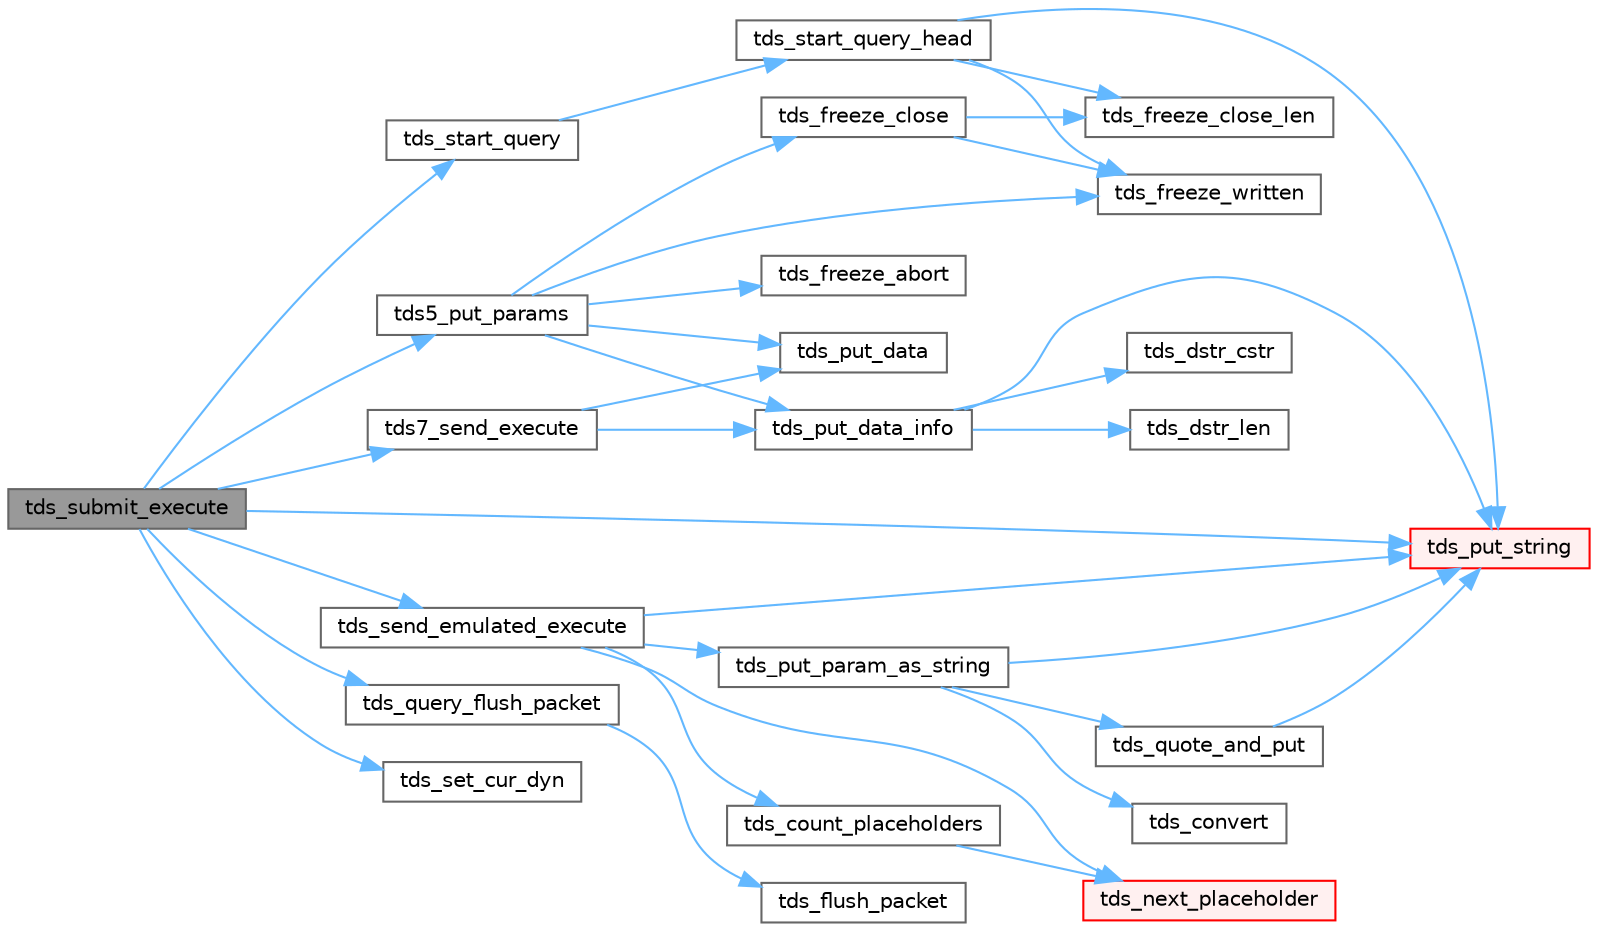 digraph "tds_submit_execute"
{
 // LATEX_PDF_SIZE
  bgcolor="transparent";
  edge [fontname=Helvetica,fontsize=10,labelfontname=Helvetica,labelfontsize=10];
  node [fontname=Helvetica,fontsize=10,shape=box,height=0.2,width=0.4];
  rankdir="LR";
  Node1 [id="Node000001",label="tds_submit_execute",height=0.2,width=0.4,color="gray40", fillcolor="grey60", style="filled", fontcolor="black",tooltip="Sends a previously prepared dynamic statement to the server."];
  Node1 -> Node2 [id="edge1_Node000001_Node000002",color="steelblue1",style="solid",tooltip=" "];
  Node2 [id="Node000002",label="tds5_put_params",height=0.2,width=0.4,color="grey40", fillcolor="white", style="filled",URL="$a00590.html#ga4f1f0a4f77bc4ea1440dfdebc19a157c",tooltip="Send parameters to server."];
  Node2 -> Node3 [id="edge2_Node000002_Node000003",color="steelblue1",style="solid",tooltip=" "];
  Node3 [id="Node000003",label="tds_freeze_abort",height=0.2,width=0.4,color="grey40", fillcolor="white", style="filled",URL="$a00591.html#ga7274d9c5dc75c58bb7d1f1c29e03a73e",tooltip="Discard all data written after the freeze."];
  Node2 -> Node4 [id="edge3_Node000002_Node000004",color="steelblue1",style="solid",tooltip=" "];
  Node4 [id="Node000004",label="tds_freeze_close",height=0.2,width=0.4,color="grey40", fillcolor="white", style="filled",URL="$a00591.html#ga633f62fb8e5310abfa42c02fba9c6500",tooltip="Stop keeping data for this specific freeze."];
  Node4 -> Node5 [id="edge4_Node000004_Node000005",color="steelblue1",style="solid",tooltip=" "];
  Node5 [id="Node000005",label="tds_freeze_close_len",height=0.2,width=0.4,color="grey40", fillcolor="white", style="filled",URL="$a00591.html#ga2660b893ae2bf36fe1b63b354e748bad",tooltip="Stop keeping data for this specific freeze."];
  Node4 -> Node6 [id="edge5_Node000004_Node000006",color="steelblue1",style="solid",tooltip=" "];
  Node6 [id="Node000006",label="tds_freeze_written",height=0.2,width=0.4,color="grey40", fillcolor="white", style="filled",URL="$a00591.html#ga528cc96da09c11bc2930daae64e33e83",tooltip="Compute how many bytes has been written from freeze."];
  Node2 -> Node6 [id="edge6_Node000002_Node000006",color="steelblue1",style="solid",tooltip=" "];
  Node2 -> Node7 [id="edge7_Node000002_Node000007",color="steelblue1",style="solid",tooltip=" "];
  Node7 [id="Node000007",label="tds_put_data",height=0.2,width=0.4,color="grey40", fillcolor="white", style="filled",URL="$a00590.html#ga9fcc0a3932dcad530511395ef8a767fb",tooltip="Write data to wire."];
  Node2 -> Node8 [id="edge8_Node000002_Node000008",color="steelblue1",style="solid",tooltip=" "];
  Node8 [id="Node000008",label="tds_put_data_info",height=0.2,width=0.4,color="grey40", fillcolor="white", style="filled",URL="$a00590.html#gafd74652c4722ddce4d642cc4209449d4",tooltip="Put data information to wire."];
  Node8 -> Node9 [id="edge9_Node000008_Node000009",color="steelblue1",style="solid",tooltip=" "];
  Node9 [id="Node000009",label="tds_dstr_cstr",height=0.2,width=0.4,color="grey40", fillcolor="white", style="filled",URL="$a00593.html#gac536f0e4d77d3cff5702719362ec1766",tooltip="Returns a C version (NUL terminated string) of dstr."];
  Node8 -> Node10 [id="edge10_Node000008_Node000010",color="steelblue1",style="solid",tooltip=" "];
  Node10 [id="Node000010",label="tds_dstr_len",height=0.2,width=0.4,color="grey40", fillcolor="white", style="filled",URL="$a00593.html#ga396f139e4f886ac1b224a735138e73dd",tooltip="Returns the length of the string in bytes."];
  Node8 -> Node11 [id="edge11_Node000008_Node000011",color="steelblue1",style="solid",tooltip=" "];
  Node11 [id="Node000011",label="tds_put_string",height=0.2,width=0.4,color="red", fillcolor="#FFF0F0", style="filled",URL="$a00591.html#ga1fcaf8d488cc1390f106ce3ad0bf37b4",tooltip="Output a string to wire automatic translate string to unicode if needed."];
  Node1 -> Node20 [id="edge12_Node000001_Node000020",color="steelblue1",style="solid",tooltip=" "];
  Node20 [id="Node000020",label="tds7_send_execute",height=0.2,width=0.4,color="grey40", fillcolor="white", style="filled",URL="$a00590.html#ga9f6f25dd405f45e75420e6e084bf2d85",tooltip="Send dynamic request on TDS 7+ to be executed."];
  Node20 -> Node7 [id="edge13_Node000020_Node000007",color="steelblue1",style="solid",tooltip=" "];
  Node20 -> Node8 [id="edge14_Node000020_Node000008",color="steelblue1",style="solid",tooltip=" "];
  Node1 -> Node11 [id="edge15_Node000001_Node000011",color="steelblue1",style="solid",tooltip=" "];
  Node1 -> Node21 [id="edge16_Node000001_Node000021",color="steelblue1",style="solid",tooltip=" "];
  Node21 [id="Node000021",label="tds_query_flush_packet",height=0.2,width=0.4,color="grey40", fillcolor="white", style="filled",URL="$a00590.html#gada27f4cfce925240ad33b71b63ca692d",tooltip="Flush query packet."];
  Node21 -> Node22 [id="edge17_Node000021_Node000022",color="steelblue1",style="solid",tooltip=" "];
  Node22 [id="Node000022",label="tds_flush_packet",height=0.2,width=0.4,color="grey40", fillcolor="white", style="filled",URL="$a00591.html#ga5feb53554e8917a81bbbc332163a61fb",tooltip="Flush packet to server."];
  Node1 -> Node23 [id="edge18_Node000001_Node000023",color="steelblue1",style="solid",tooltip=" "];
  Node23 [id="Node000023",label="tds_send_emulated_execute",height=0.2,width=0.4,color="grey40", fillcolor="white", style="filled",URL="$a00590.html#ga02c6ce3ff96369603a6ee4efee64caae",tooltip="Emulate prepared execute traslating to a normal language."];
  Node23 -> Node24 [id="edge19_Node000023_Node000024",color="steelblue1",style="solid",tooltip=" "];
  Node24 [id="Node000024",label="tds_count_placeholders",height=0.2,width=0.4,color="grey40", fillcolor="white", style="filled",URL="$a00590.html#gaaa7b4d37bf796019e72f25c6e7fe7bea",tooltip="Count the number of placeholders ('?') in a query."];
  Node24 -> Node25 [id="edge20_Node000024_Node000025",color="steelblue1",style="solid",tooltip=" "];
  Node25 [id="Node000025",label="tds_next_placeholder",height=0.2,width=0.4,color="red", fillcolor="#FFF0F0", style="filled",URL="$a00590.html#ga8f3b00c34af2484eccb169e60a37dc36",tooltip="Get position of next placeholder."];
  Node23 -> Node25 [id="edge21_Node000023_Node000025",color="steelblue1",style="solid",tooltip=" "];
  Node23 -> Node28 [id="edge22_Node000023_Node000028",color="steelblue1",style="solid",tooltip=" "];
  Node28 [id="Node000028",label="tds_put_param_as_string",height=0.2,width=0.4,color="grey40", fillcolor="white", style="filled",URL="$a00590.html#ga0e2e7230c425e925402d7856ff5b4b18",tooltip="Send a parameter to server."];
  Node28 -> Node29 [id="edge23_Node000028_Node000029",color="steelblue1",style="solid",tooltip=" "];
  Node29 [id="Node000029",label="tds_convert",height=0.2,width=0.4,color="grey40", fillcolor="white", style="filled",URL="$a00587.html#gad83c146aa5ba3f1515557d6b5248494a",tooltip="tds_convert convert a type to another."];
  Node28 -> Node11 [id="edge24_Node000028_Node000011",color="steelblue1",style="solid",tooltip=" "];
  Node28 -> Node30 [id="edge25_Node000028_Node000030",color="steelblue1",style="solid",tooltip=" "];
  Node30 [id="Node000030",label="tds_quote_and_put",height=0.2,width=0.4,color="grey40", fillcolor="white", style="filled",URL="$a00590.html#ga26b26296d060dca75f6a43e9ac41e58d",tooltip="Send a string to server while quoting it."];
  Node30 -> Node11 [id="edge26_Node000030_Node000011",color="steelblue1",style="solid",tooltip=" "];
  Node23 -> Node11 [id="edge27_Node000023_Node000011",color="steelblue1",style="solid",tooltip=" "];
  Node1 -> Node31 [id="edge28_Node000001_Node000031",color="steelblue1",style="solid",tooltip=" "];
  Node31 [id="Node000031",label="tds_set_cur_dyn",height=0.2,width=0.4,color="grey40", fillcolor="white", style="filled",URL="$a00590.html#gae8b7db85af16701fc0604eb117cbd4e4",tooltip="Set current dynamic."];
  Node1 -> Node32 [id="edge29_Node000001_Node000032",color="steelblue1",style="solid",tooltip=" "];
  Node32 [id="Node000032",label="tds_start_query",height=0.2,width=0.4,color="grey40", fillcolor="white", style="filled",URL="$a00590.html#ga0da385231bfa3dc49377e1fb2bea2c07",tooltip="Start query packet of a given type."];
  Node32 -> Node33 [id="edge30_Node000032_Node000033",color="steelblue1",style="solid",tooltip=" "];
  Node33 [id="Node000033",label="tds_start_query_head",height=0.2,width=0.4,color="grey40", fillcolor="white", style="filled",URL="$a00590.html#ga9ad2e6defce530a8778791cce0166ccd",tooltip="Start query packet of a given type."];
  Node33 -> Node5 [id="edge31_Node000033_Node000005",color="steelblue1",style="solid",tooltip=" "];
  Node33 -> Node6 [id="edge32_Node000033_Node000006",color="steelblue1",style="solid",tooltip=" "];
  Node33 -> Node11 [id="edge33_Node000033_Node000011",color="steelblue1",style="solid",tooltip=" "];
}
